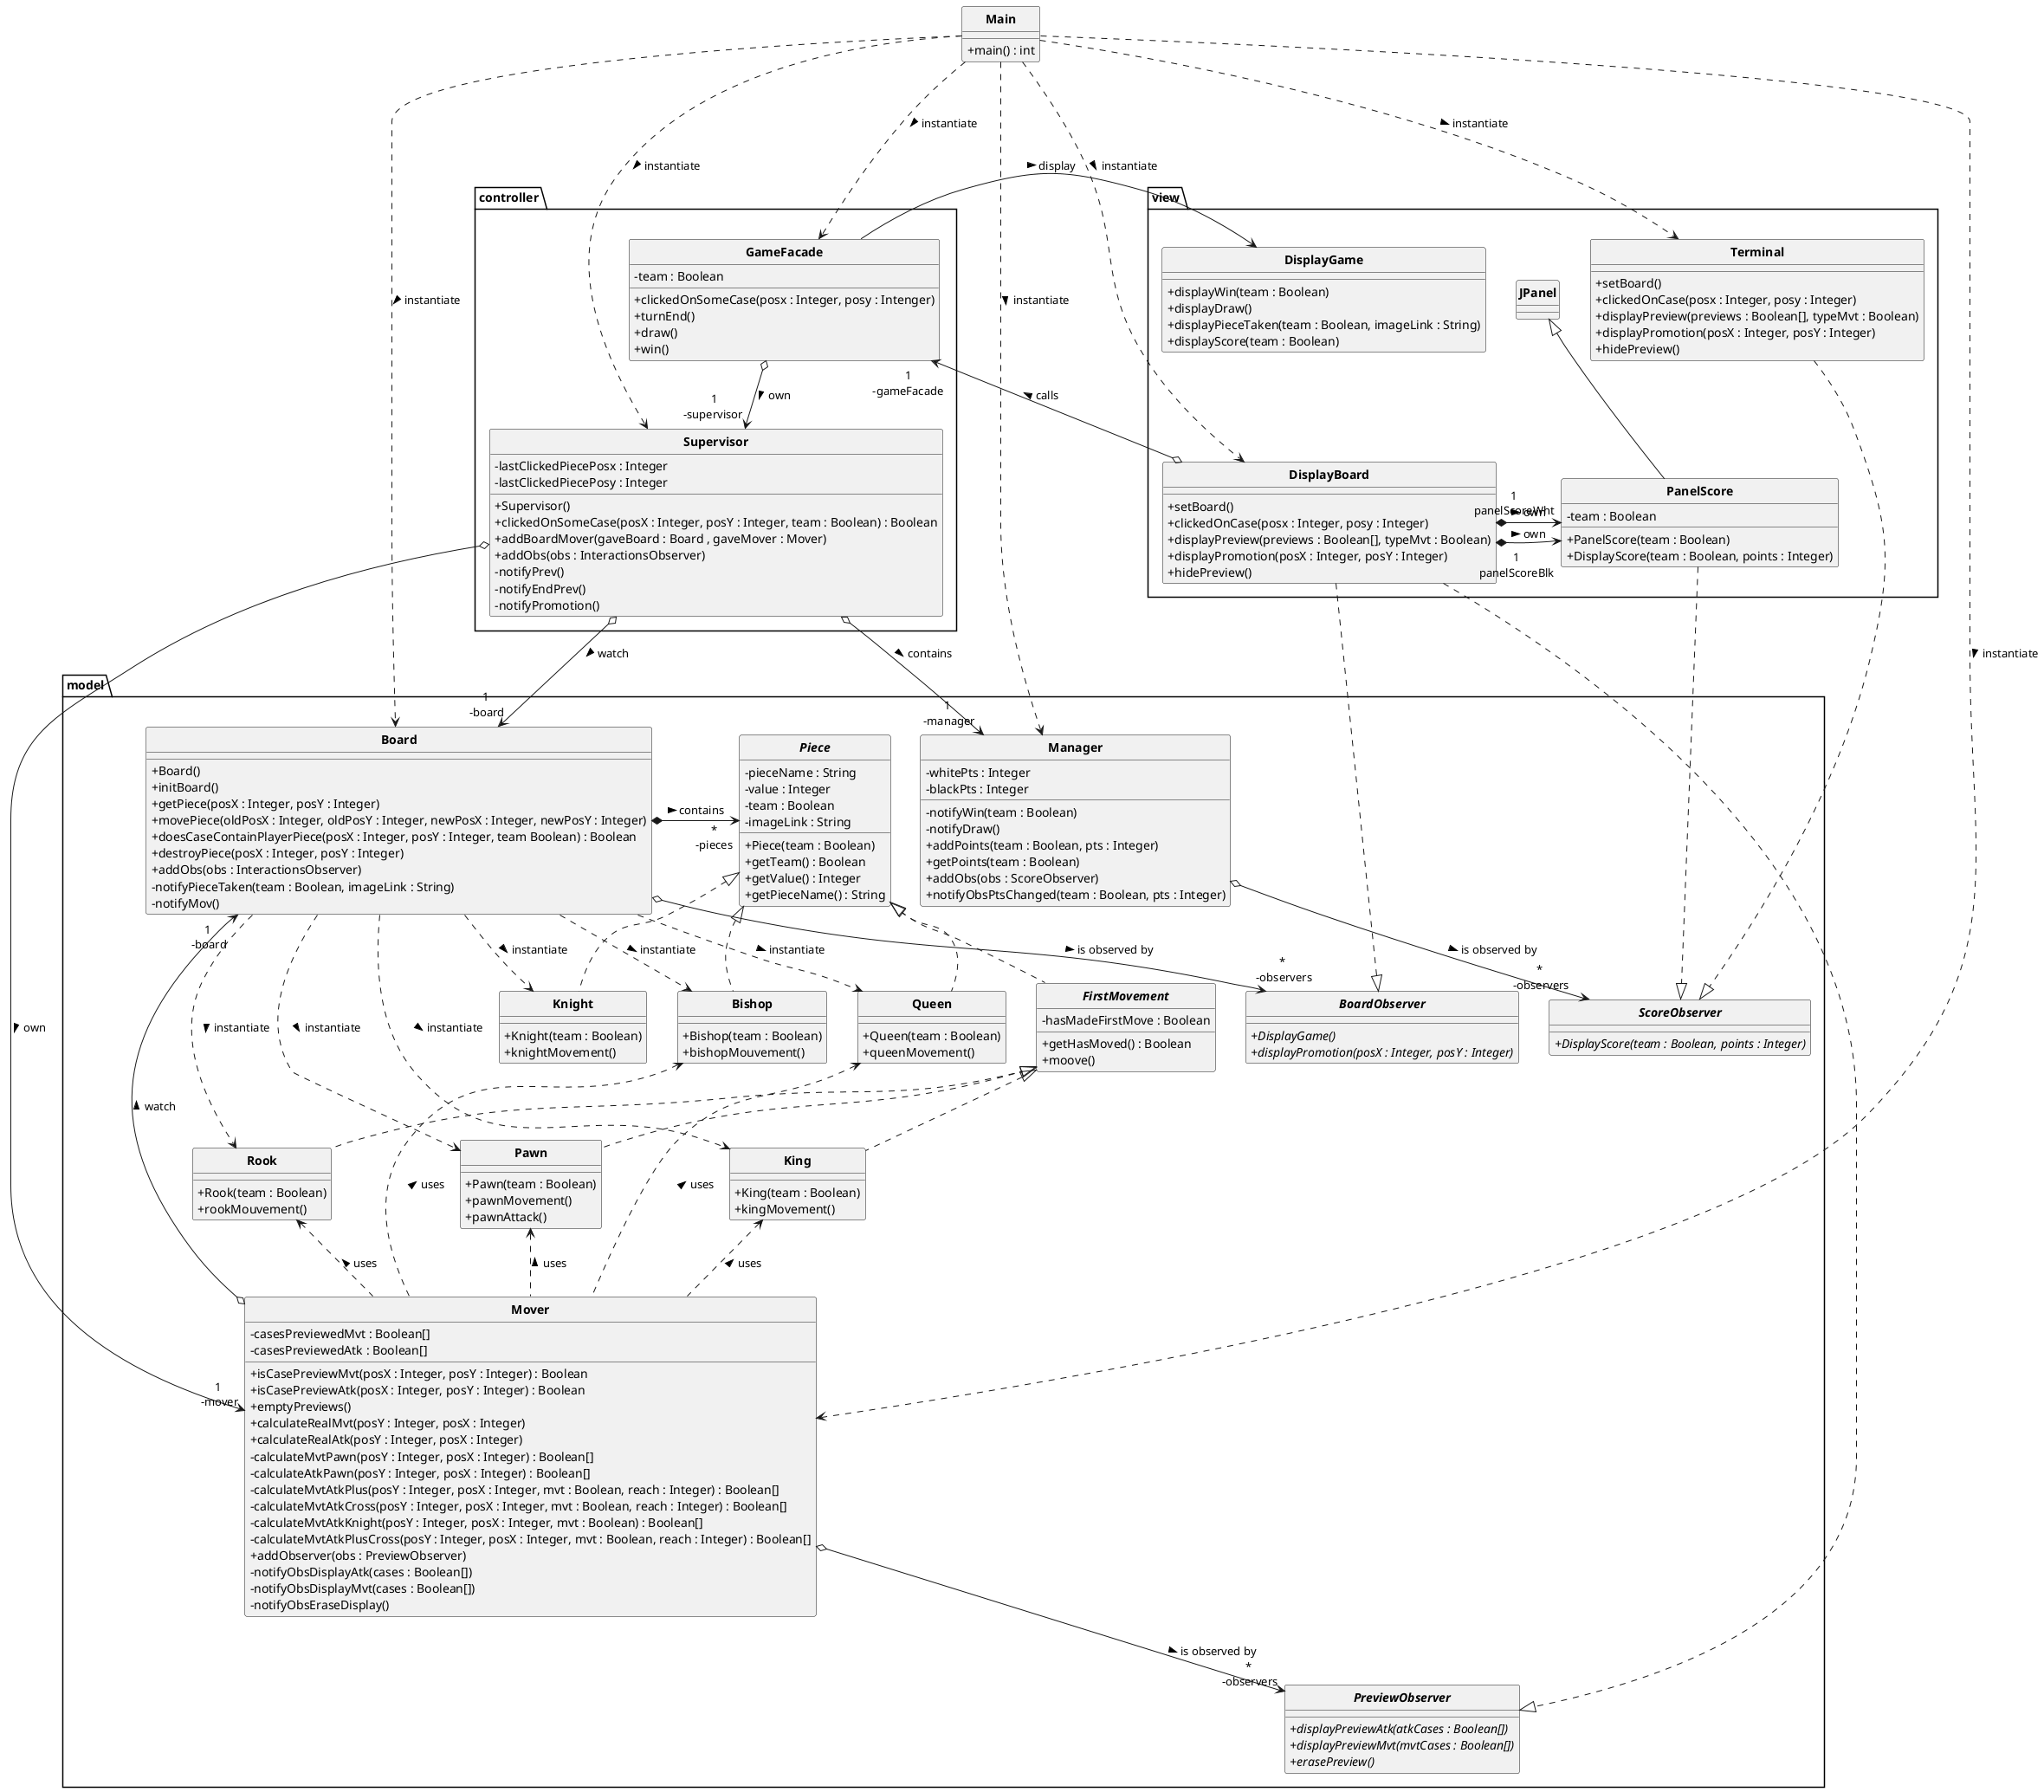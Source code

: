  @startuml


'a faire, trouver comment faire le "enroque"

    skinparam style strictuml
    skinparam classAttributeIconSize 0
    skinparam classFontStyle Bold
    hide enum methods

    class Main{
        + main() : int
    }


' allait dans board, changé
' + movePiece(oldPosX : Integer, oldPosY : Integer, newPosX : Integer, newPosY : Integer)


    package model{
        class Board{
            + Board()
            + initBoard()
            + getPiece(posX : Integer, posY : Integer)
            + movePiece(oldPosX : Integer, oldPosY : Integer, newPosX : Integer, newPosY : Integer)
            + doesCaseContainPlayerPiece(posX : Integer, posY : Integer, team Boolean) : Boolean
            + destroyPiece(posX : Integer, posY : Integer)
            + addObs(obs : InteractionsObserver)
            - notifyPieceTaken(team : Boolean, imageLink : String)
            - notifyMov()
        }

        class Mover{
            - casesPreviewedMvt : Boolean[]
            - casesPreviewedAtk : Boolean[]
            + isCasePreviewMvt(posX : Integer, posY : Integer) : Boolean
            + isCasePreviewAtk(posX : Integer, posY : Integer) : Boolean
            + emptyPreviews()
            + calculateRealMvt(posY : Integer, posX : Integer)
            + calculateRealAtk(posY : Integer, posX : Integer)
            - calculateMvtPawn(posY : Integer, posX : Integer) : Boolean[]
            - calculateAtkPawn(posY : Integer, posX : Integer) : Boolean[]
            ' the Boolean mvts, when true calcul the mvt, when false calcul the atk
            - calculateMvtAtkPlus(posY : Integer, posX : Integer, mvt : Boolean, reach : Integer) : Boolean[]
            - calculateMvtAtkCross(posY : Integer, posX : Integer, mvt : Boolean, reach : Integer) : Boolean[]
            - calculateMvtAtkKnight(posY : Integer, posX : Integer, mvt : Boolean) : Boolean[]
            - calculateMvtAtkPlusCross(posY : Integer, posX : Integer, mvt : Boolean, reach : Integer) : Boolean[]
            + addObserver(obs : PreviewObserver)
            - notifyObsDisplayAtk(cases : Boolean[])
            - notifyObsDisplayMvt(cases : Boolean[])
            - notifyObsEraseDisplay()
        }

        interface PreviewObserver{
            + {abstract} displayPreviewAtk(atkCases : Boolean[])
            + {abstract} displayPreviewMvt(mvtCases : Boolean[])
            + {abstract} erasePreview()
        }

        abstract class Piece{
            - pieceName : String
            - value : Integer
            - team : Boolean
            - imageLink : String

            + Piece(team : Boolean) 
            + getTeam() : Boolean
            + getValue() : Integer
            + getPieceName() : String
        }

        class Pawn implements FirstMovement{
            + Pawn(team : Boolean)
            + pawnMovement()
            + pawnAttack()
        }

        abstract class FirstMovement implements Piece{
            - hasMadeFirstMove : Boolean
            + getHasMoved() : Boolean
            + moove()
        }

        class King implements FirstMovement{
            + King(team : Boolean)
            + kingMovement()
        }

        class Queen implements Piece{
            + Queen(team : Boolean)
            + queenMovement()
        }

        class Bishop implements Piece{
            + Bishop(team : Boolean) 
            + bishopMouvement()
        }

        class Rook implements FirstMovement{
            + Rook(team : Boolean)
            + rookMouvement()
        }

        class Knight implements Piece{
            + Knight(team : Boolean)
            + knightMovement()
        }

        interface BoardObserver{
            + {abstract} DisplayGame()
            + {abstract} displayPromotion(posX : Integer, posY : Integer)
        }

        class Manager{
            - whitePts : Integer
            - blackPts : Integer
            - notifyWin(team : Boolean)
            - notifyDraw()
            + addPoints(team : Boolean, pts : Integer)
            + getPoints(team : Boolean)
            + addObs(obs : ScoreObserver)
            + notifyObsPtsChanged(team : Boolean, pts : Integer)
        }

        interface ScoreObserver{
            + {abstract} DisplayScore(team : Boolean, points : Integer)
        }


    }
' + caseInfo(posx : Integer, posy : Integer)


' 
    package controller{

        class Supervisor{
            - lastClickedPiecePosx : Integer
            - lastClickedPiecePosy : Integer 
            ' on garde pas une piece en privé car on peut trouver la piece selon sa position
            + Supervisor()
            + clickedOnSomeCase(posX : Integer, posY : Integer, team : Boolean) : Boolean
            + addBoardMover(gaveBoard : Board , gaveMover : Mover)
            + addObs(obs : InteractionsObserver)
            - notifyPrev()
            - notifyEndPrev()
            - notifyPromotion()
        }

        class GameFacade{
            - team : Boolean
            + clickedOnSomeCase(posx : Integer, posy : Intenger)
            + turnEnd()
            + draw()
            + win()
        }

    }

    package view{
        class DisplayBoard{
            + setBoard()
            + clickedOnCase(posx : Integer, posy : Integer)
            + displayPreview(previews : Boolean[], typeMvt : Boolean)
            + displayPromotion(posX : Integer, posY : Integer)
            + hidePreview()
        }

        class DisplayGame{
            + displayWin(team : Boolean)
            + displayDraw()
            + displayPieceTaken(team : Boolean, imageLink : String)
            + displayScore(team : Boolean)
        }

        class Terminal{
            + setBoard()
            + clickedOnCase(posx : Integer, posy : Integer)
            + displayPreview(previews : Boolean[], typeMvt : Boolean)
            + displayPromotion(posX : Integer, posY : Integer)
            + hidePreview()
        }

        class PanelScore extends JPanel{
            - team : Boolean
            + PanelScore(team : Boolean)
            + DisplayScore(team : Boolean, points : Integer)
        }

        
    }

'class PanelBoard{}
'class PanelPlayer{}

    'main
    Main ..> Board : > instantiate 
    Main ...> GameFacade : > instantiate 
    Main ..> DisplayBoard : > instantiate 
    Main ..> Terminal : > instantiate 
    Main ..> Supervisor : > instantiate 
    Main ..> Manager : > instantiate 
    Main ..> Mover : > instantiate 
    
    'view
    'DisplayBoard o-d-> PanelBoard : "use >"
    'DisplayBoard o--> PanelPlayer : "use >"

    'model
    Board  o--> "*\n -observers" BoardObserver : > is observed by
    Manager  o--> "*\n -observers" ScoreObserver : > is observed by
    Mover  o--> "*\n -observers" PreviewObserver : > is observed by
   
    ' Piece <|.down.. Knight 
    ' Piece <|.down.. Pawn 
    ' Piece <|.down.. Bishop 
    ' Piece <|.down.. Rook 
    ' Piece <|.down.. King 
    ' Piece <|.down.. Queen 

    Board ..> Pawn : > instantiate 
    Board ..> Knight : > instantiate 
    Board ..> Bishop : > instantiate 
    Board ..> Rook : > instantiate 
    Board ..> King : > instantiate 
    Board ..> Queen : > instantiate 

    Board *-> "*\n-pieces" Piece : > contains

    'controller
    GameFacade o--> "1\n-supervisor " Supervisor : > own
   

    'view
    DisplayBoard *-> "1\npanelScoreWht" PanelScore : > own
    DisplayBoard *-> "1\npanelScoreBlk" PanelScore : > own

    'relation view - controller
    'cette relation envoie la position de la case cliquee a controller
    DisplayBoard o-right-> "1\n-gameFacade" GameFacade : > calls  
    GameFacade -> DisplayGame : > display
    
    'relation view - model
    Terminal ..|> ScoreObserver : ""
    DisplayBoard .down.|> BoardObserver : ""
    DisplayBoard .down.|> PreviewObserver : ""
    PanelScore ..|> ScoreObserver

    'relation controller - model
    Supervisor o--> "1\n -board" Board : > watch 
    Supervisor o-r-> "1\n -mover" Mover : > own 


    'layout
    Supervisor o-> "1\n -manager" Manager : > contains 
    
    'DisplayBoard -[hidden]> Supervisor : "consults >"

    Mover  o-> "1\n -board" Board : > watch
    Mover .u.> Rook : > uses
    Mover .u.> Pawn : > uses
    Mover .u.> King : > uses
    Mover .u.> Bishop : > uses
    Mover .u.> Queen : > uses


    @enduml